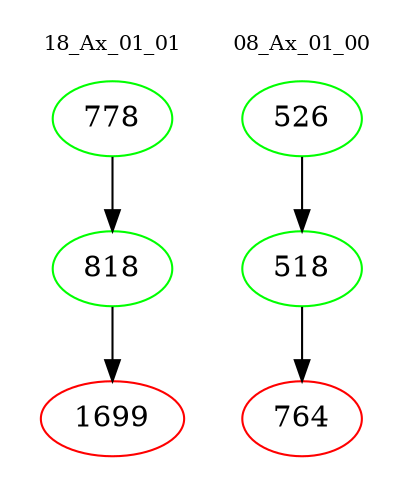 digraph{
subgraph cluster_0 {
color = white
label = "18_Ax_01_01";
fontsize=10;
T0_778 [label="778", color="green"]
T0_778 -> T0_818 [color="black"]
T0_818 [label="818", color="green"]
T0_818 -> T0_1699 [color="black"]
T0_1699 [label="1699", color="red"]
}
subgraph cluster_1 {
color = white
label = "08_Ax_01_00";
fontsize=10;
T1_526 [label="526", color="green"]
T1_526 -> T1_518 [color="black"]
T1_518 [label="518", color="green"]
T1_518 -> T1_764 [color="black"]
T1_764 [label="764", color="red"]
}
}
